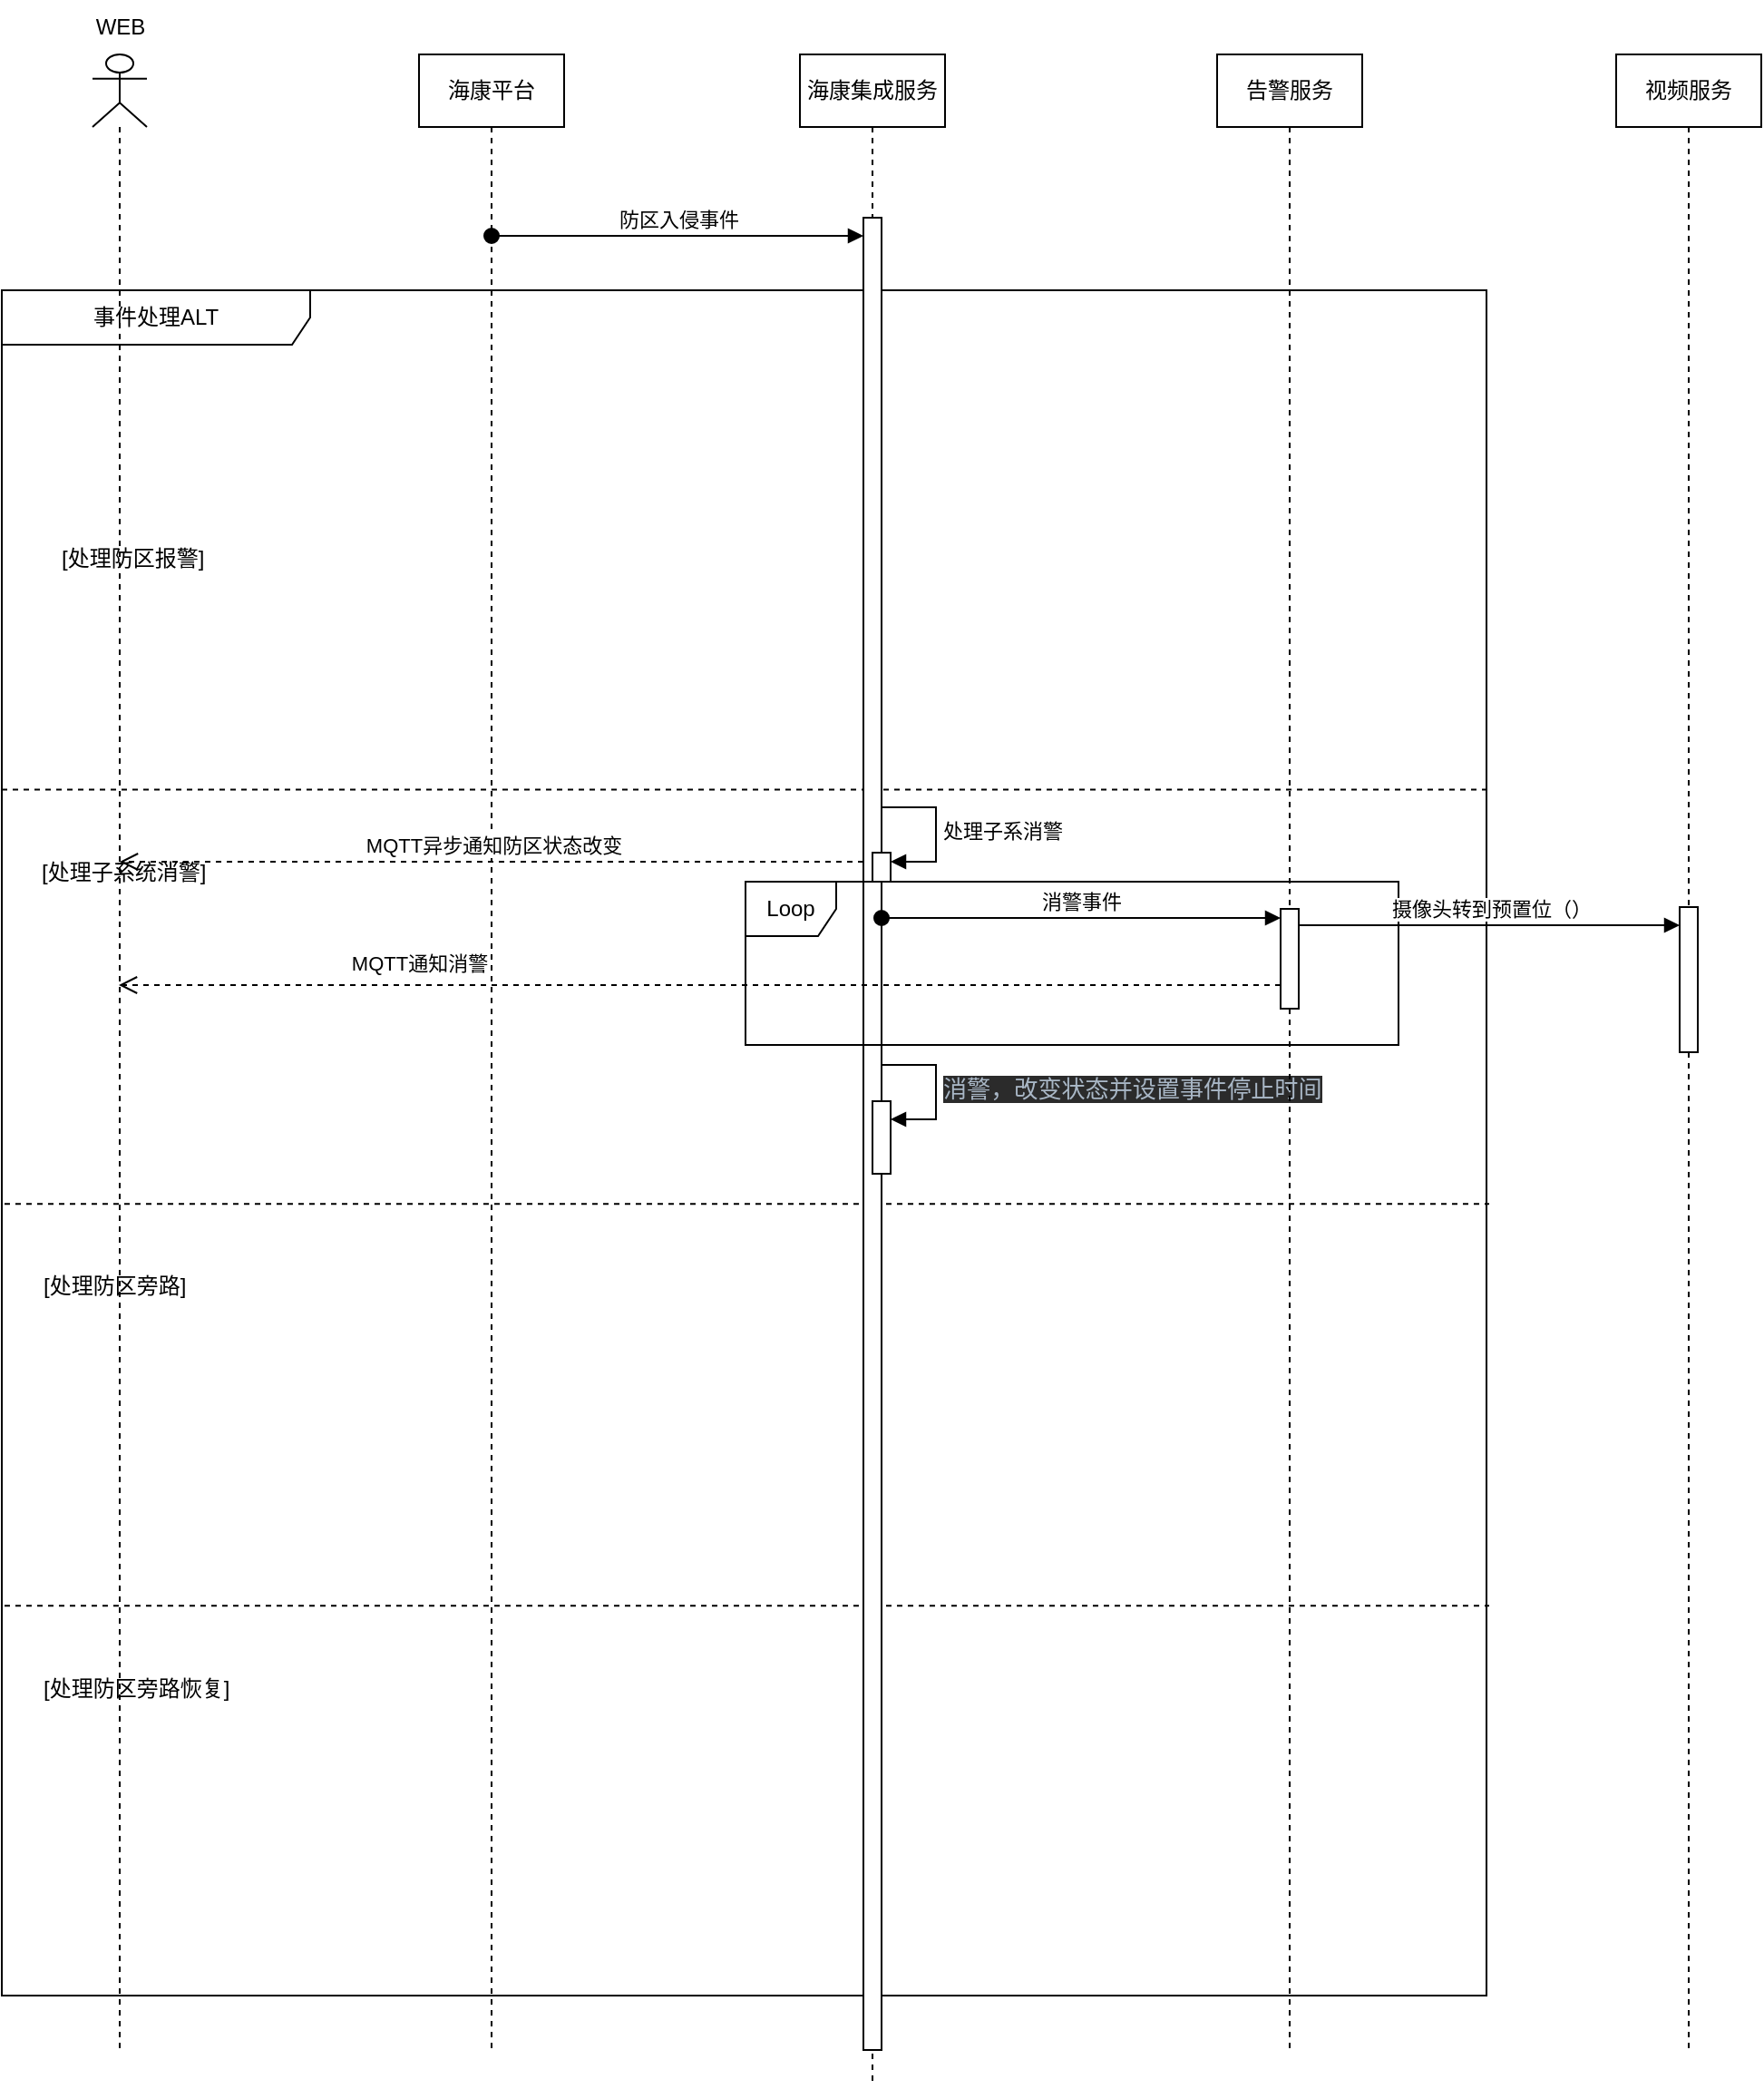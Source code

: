 <mxfile version="21.6.6" type="github">
  <diagram id="aQzSASs5JfguMSmo7XsH" name="Page-1">
    <mxGraphModel dx="2074" dy="1124" grid="1" gridSize="10" guides="1" tooltips="1" connect="1" arrows="1" fold="1" page="1" pageScale="1" pageWidth="1169" pageHeight="1654" math="0" shadow="0">
      <root>
        <mxCell id="0" />
        <mxCell id="1" parent="0" />
        <mxCell id="YnuXroIP8cR0UTHa-X0N-49" value="" style="group;movable=0;resizable=0;rotatable=0;deletable=0;editable=0;locked=1;connectable=0;" vertex="1" connectable="0" parent="1">
          <mxGeometry x="90" y="210" width="820" height="940" as="geometry" />
        </mxCell>
        <mxCell id="YnuXroIP8cR0UTHa-X0N-23" value="事件处理ALT" style="shape=umlFrame;whiteSpace=wrap;html=1;pointerEvents=0;recursiveResize=0;container=0;collapsible=0;width=170;movable=1;resizable=1;rotatable=1;deletable=1;editable=1;locked=0;connectable=1;" vertex="1" parent="YnuXroIP8cR0UTHa-X0N-49">
          <mxGeometry width="818.512" height="940" as="geometry" />
        </mxCell>
        <mxCell id="YnuXroIP8cR0UTHa-X0N-44" value="[处理子系统消警]" style="line;strokeWidth=1;dashed=1;labelPosition=center;verticalLabelPosition=bottom;align=left;verticalAlign=top;spacingLeft=20;spacingTop=15;html=1;whiteSpace=wrap;" vertex="1" parent="YnuXroIP8cR0UTHa-X0N-49">
          <mxGeometry y="258.5" width="818.512" height="33.571" as="geometry" />
        </mxCell>
        <mxCell id="YnuXroIP8cR0UTHa-X0N-46" value="[处理防区旁路]" style="line;strokeWidth=1;dashed=1;labelPosition=center;verticalLabelPosition=bottom;align=left;verticalAlign=top;spacingLeft=20;spacingTop=15;html=1;whiteSpace=wrap;" vertex="1" parent="YnuXroIP8cR0UTHa-X0N-49">
          <mxGeometry x="1.488" y="486.786" width="818.512" height="33.571" as="geometry" />
        </mxCell>
        <mxCell id="YnuXroIP8cR0UTHa-X0N-47" value="[处理防区旁路恢复]" style="line;strokeWidth=1;dashed=1;labelPosition=center;verticalLabelPosition=bottom;align=left;verticalAlign=top;spacingLeft=20;spacingTop=15;html=1;whiteSpace=wrap;" vertex="1" parent="YnuXroIP8cR0UTHa-X0N-49">
          <mxGeometry x="1.488" y="708.357" width="818.512" height="33.571" as="geometry" />
        </mxCell>
        <mxCell id="YnuXroIP8cR0UTHa-X0N-48" value="[处理防区报警]" style="text;html=1;" vertex="1" parent="YnuXroIP8cR0UTHa-X0N-49">
          <mxGeometry x="31.252" y="134.286" width="148.82" height="67.143" as="geometry" />
        </mxCell>
        <mxCell id="U-hazBpoH-VfoaQq2mO9-1" value="海康平台" style="shape=umlLifeline;perimeter=lifelinePerimeter;whiteSpace=wrap;html=1;container=1;dropTarget=0;collapsible=0;recursiveResize=0;outlineConnect=0;portConstraint=eastwest;newEdgeStyle={&quot;edgeStyle&quot;:&quot;elbowEdgeStyle&quot;,&quot;elbow&quot;:&quot;vertical&quot;,&quot;curved&quot;:0,&quot;rounded&quot;:0};" parent="1" vertex="1">
          <mxGeometry x="320" y="80" width="80" height="1100" as="geometry" />
        </mxCell>
        <mxCell id="U-hazBpoH-VfoaQq2mO9-3" value="海康集成服务" style="shape=umlLifeline;perimeter=lifelinePerimeter;whiteSpace=wrap;html=1;container=1;dropTarget=0;collapsible=0;recursiveResize=0;outlineConnect=0;portConstraint=eastwest;newEdgeStyle={&quot;edgeStyle&quot;:&quot;elbowEdgeStyle&quot;,&quot;elbow&quot;:&quot;vertical&quot;,&quot;curved&quot;:0,&quot;rounded&quot;:0};" parent="1" vertex="1">
          <mxGeometry x="530" y="80" width="80" height="1120" as="geometry" />
        </mxCell>
        <mxCell id="YnuXroIP8cR0UTHa-X0N-1" value="" style="html=1;points=[];perimeter=orthogonalPerimeter;outlineConnect=0;targetShapes=umlLifeline;portConstraint=eastwest;newEdgeStyle={&quot;edgeStyle&quot;:&quot;elbowEdgeStyle&quot;,&quot;elbow&quot;:&quot;vertical&quot;,&quot;curved&quot;:0,&quot;rounded&quot;:0};" vertex="1" parent="U-hazBpoH-VfoaQq2mO9-3">
          <mxGeometry x="35" y="90" width="10" height="1010" as="geometry" />
        </mxCell>
        <mxCell id="YnuXroIP8cR0UTHa-X0N-53" value="" style="html=1;points=[];perimeter=orthogonalPerimeter;outlineConnect=0;targetShapes=umlLifeline;portConstraint=eastwest;newEdgeStyle={&quot;edgeStyle&quot;:&quot;elbowEdgeStyle&quot;,&quot;elbow&quot;:&quot;vertical&quot;,&quot;curved&quot;:0,&quot;rounded&quot;:0};" vertex="1" parent="U-hazBpoH-VfoaQq2mO9-3">
          <mxGeometry x="40" y="440" width="10" height="16" as="geometry" />
        </mxCell>
        <mxCell id="YnuXroIP8cR0UTHa-X0N-54" value="处理子系消警" style="html=1;align=left;spacingLeft=2;endArrow=block;rounded=0;edgeStyle=orthogonalEdgeStyle;curved=0;rounded=0;" edge="1" target="YnuXroIP8cR0UTHa-X0N-53" parent="U-hazBpoH-VfoaQq2mO9-3">
          <mxGeometry x="0.012" relative="1" as="geometry">
            <mxPoint x="45" y="415" as="sourcePoint" />
            <Array as="points">
              <mxPoint x="75" y="445" />
            </Array>
            <mxPoint as="offset" />
          </mxGeometry>
        </mxCell>
        <mxCell id="YnuXroIP8cR0UTHa-X0N-68" value="" style="html=1;points=[];perimeter=orthogonalPerimeter;outlineConnect=0;targetShapes=umlLifeline;portConstraint=eastwest;newEdgeStyle={&quot;edgeStyle&quot;:&quot;elbowEdgeStyle&quot;,&quot;elbow&quot;:&quot;vertical&quot;,&quot;curved&quot;:0,&quot;rounded&quot;:0};" vertex="1" parent="U-hazBpoH-VfoaQq2mO9-3">
          <mxGeometry x="40" y="577" width="10" height="40" as="geometry" />
        </mxCell>
        <mxCell id="YnuXroIP8cR0UTHa-X0N-69" value="&lt;pre style=&quot;background-color:#2b2b2b;color:#a9b7c6;font-family:&#39;宋体&#39;,monospace;font-size:9.8pt;&quot;&gt;消警，改变状态并设置事件停止时间&lt;/pre&gt;" style="html=1;align=left;spacingLeft=2;endArrow=block;rounded=0;edgeStyle=orthogonalEdgeStyle;curved=0;rounded=0;" edge="1" target="YnuXroIP8cR0UTHa-X0N-68" parent="U-hazBpoH-VfoaQq2mO9-3">
          <mxGeometry relative="1" as="geometry">
            <mxPoint x="45" y="557" as="sourcePoint" />
            <Array as="points">
              <mxPoint x="75" y="587" />
            </Array>
          </mxGeometry>
        </mxCell>
        <mxCell id="U-hazBpoH-VfoaQq2mO9-4" value="告警服务" style="shape=umlLifeline;perimeter=lifelinePerimeter;whiteSpace=wrap;html=1;container=1;dropTarget=0;collapsible=0;recursiveResize=0;outlineConnect=0;portConstraint=eastwest;newEdgeStyle={&quot;edgeStyle&quot;:&quot;elbowEdgeStyle&quot;,&quot;elbow&quot;:&quot;vertical&quot;,&quot;curved&quot;:0,&quot;rounded&quot;:0};" parent="1" vertex="1">
          <mxGeometry x="760" y="80" width="80" height="1100" as="geometry" />
        </mxCell>
        <mxCell id="U-hazBpoH-VfoaQq2mO9-5" value="" style="shape=umlLifeline;perimeter=lifelinePerimeter;whiteSpace=wrap;html=1;container=1;dropTarget=0;collapsible=0;recursiveResize=0;outlineConnect=0;portConstraint=eastwest;newEdgeStyle={&quot;edgeStyle&quot;:&quot;elbowEdgeStyle&quot;,&quot;elbow&quot;:&quot;vertical&quot;,&quot;curved&quot;:0,&quot;rounded&quot;:0};participant=umlActor;" parent="1" vertex="1">
          <mxGeometry x="140" y="80" width="30" height="1100" as="geometry" />
        </mxCell>
        <mxCell id="U-hazBpoH-VfoaQq2mO9-6" value="WEB" style="text;html=1;align=center;verticalAlign=middle;resizable=0;points=[];autosize=1;strokeColor=none;fillColor=none;" parent="1" vertex="1">
          <mxGeometry x="130" y="50" width="50" height="30" as="geometry" />
        </mxCell>
        <mxCell id="U-hazBpoH-VfoaQq2mO9-7" value="视频服务" style="shape=umlLifeline;perimeter=lifelinePerimeter;whiteSpace=wrap;html=1;container=1;dropTarget=0;collapsible=0;recursiveResize=0;outlineConnect=0;portConstraint=eastwest;newEdgeStyle={&quot;edgeStyle&quot;:&quot;elbowEdgeStyle&quot;,&quot;elbow&quot;:&quot;vertical&quot;,&quot;curved&quot;:0,&quot;rounded&quot;:0};" parent="1" vertex="1">
          <mxGeometry x="980" y="80" width="80" height="1100" as="geometry" />
        </mxCell>
        <mxCell id="YnuXroIP8cR0UTHa-X0N-64" value="" style="html=1;points=[];perimeter=orthogonalPerimeter;outlineConnect=0;targetShapes=umlLifeline;portConstraint=eastwest;newEdgeStyle={&quot;edgeStyle&quot;:&quot;elbowEdgeStyle&quot;,&quot;elbow&quot;:&quot;vertical&quot;,&quot;curved&quot;:0,&quot;rounded&quot;:0};" vertex="1" parent="U-hazBpoH-VfoaQq2mO9-7">
          <mxGeometry x="35" y="470" width="10" height="80" as="geometry" />
        </mxCell>
        <mxCell id="YnuXroIP8cR0UTHa-X0N-2" value="防区入侵事件" style="html=1;verticalAlign=bottom;startArrow=oval;endArrow=block;startSize=8;edgeStyle=elbowEdgeStyle;elbow=vertical;curved=0;rounded=0;" edge="1" target="YnuXroIP8cR0UTHa-X0N-1" parent="1" source="U-hazBpoH-VfoaQq2mO9-1">
          <mxGeometry relative="1" as="geometry">
            <mxPoint x="505" y="170" as="sourcePoint" />
            <Array as="points">
              <mxPoint x="540" y="180" />
            </Array>
          </mxGeometry>
        </mxCell>
        <mxCell id="YnuXroIP8cR0UTHa-X0N-57" value="MQTT异步通知防区状态改变" style="html=1;verticalAlign=bottom;endArrow=open;dashed=1;endSize=8;edgeStyle=elbowEdgeStyle;elbow=vertical;curved=0;rounded=0;" edge="1" parent="1" target="U-hazBpoH-VfoaQq2mO9-5">
          <mxGeometry x="-0.003" relative="1" as="geometry">
            <mxPoint x="565" y="525" as="sourcePoint" />
            <mxPoint x="160" y="525" as="targetPoint" />
            <mxPoint as="offset" />
          </mxGeometry>
        </mxCell>
        <mxCell id="YnuXroIP8cR0UTHa-X0N-59" value="Loop" style="shape=umlFrame;whiteSpace=wrap;html=1;pointerEvents=0;recursiveResize=0;container=1;collapsible=0;width=50;" vertex="1" parent="1">
          <mxGeometry x="500" y="536" width="360" height="90" as="geometry" />
        </mxCell>
        <mxCell id="YnuXroIP8cR0UTHa-X0N-62" value="" style="html=1;points=[];perimeter=orthogonalPerimeter;outlineConnect=0;targetShapes=umlLifeline;portConstraint=eastwest;newEdgeStyle={&quot;edgeStyle&quot;:&quot;elbowEdgeStyle&quot;,&quot;elbow&quot;:&quot;vertical&quot;,&quot;curved&quot;:0,&quot;rounded&quot;:0};" vertex="1" parent="YnuXroIP8cR0UTHa-X0N-59">
          <mxGeometry x="295" y="15" width="10" height="55" as="geometry" />
        </mxCell>
        <mxCell id="YnuXroIP8cR0UTHa-X0N-63" value="消警事件" style="html=1;verticalAlign=bottom;startArrow=oval;endArrow=block;startSize=8;edgeStyle=elbowEdgeStyle;elbow=vertical;curved=0;rounded=0;" edge="1" parent="1">
          <mxGeometry relative="1" as="geometry">
            <mxPoint x="575" y="556" as="sourcePoint" />
            <mxPoint x="795" y="556" as="targetPoint" />
          </mxGeometry>
        </mxCell>
        <mxCell id="YnuXroIP8cR0UTHa-X0N-65" value="摄像头转到预置位（）" style="html=1;verticalAlign=bottom;endArrow=block;edgeStyle=elbowEdgeStyle;elbow=vertical;curved=0;rounded=0;" edge="1" target="YnuXroIP8cR0UTHa-X0N-64" parent="1" source="YnuXroIP8cR0UTHa-X0N-62">
          <mxGeometry x="0.009" relative="1" as="geometry">
            <mxPoint x="945" y="520" as="sourcePoint" />
            <Array as="points">
              <mxPoint x="980" y="560" />
            </Array>
            <mxPoint as="offset" />
          </mxGeometry>
        </mxCell>
        <mxCell id="YnuXroIP8cR0UTHa-X0N-67" value="MQTT通知消警" style="html=1;verticalAlign=bottom;endArrow=open;dashed=1;endSize=8;edgeStyle=elbowEdgeStyle;elbow=vertical;curved=0;rounded=0;" edge="1" parent="1">
          <mxGeometry x="0.483" y="-3" relative="1" as="geometry">
            <mxPoint x="795" y="593" as="sourcePoint" />
            <mxPoint x="154.5" y="593" as="targetPoint" />
            <mxPoint as="offset" />
          </mxGeometry>
        </mxCell>
      </root>
    </mxGraphModel>
  </diagram>
</mxfile>
